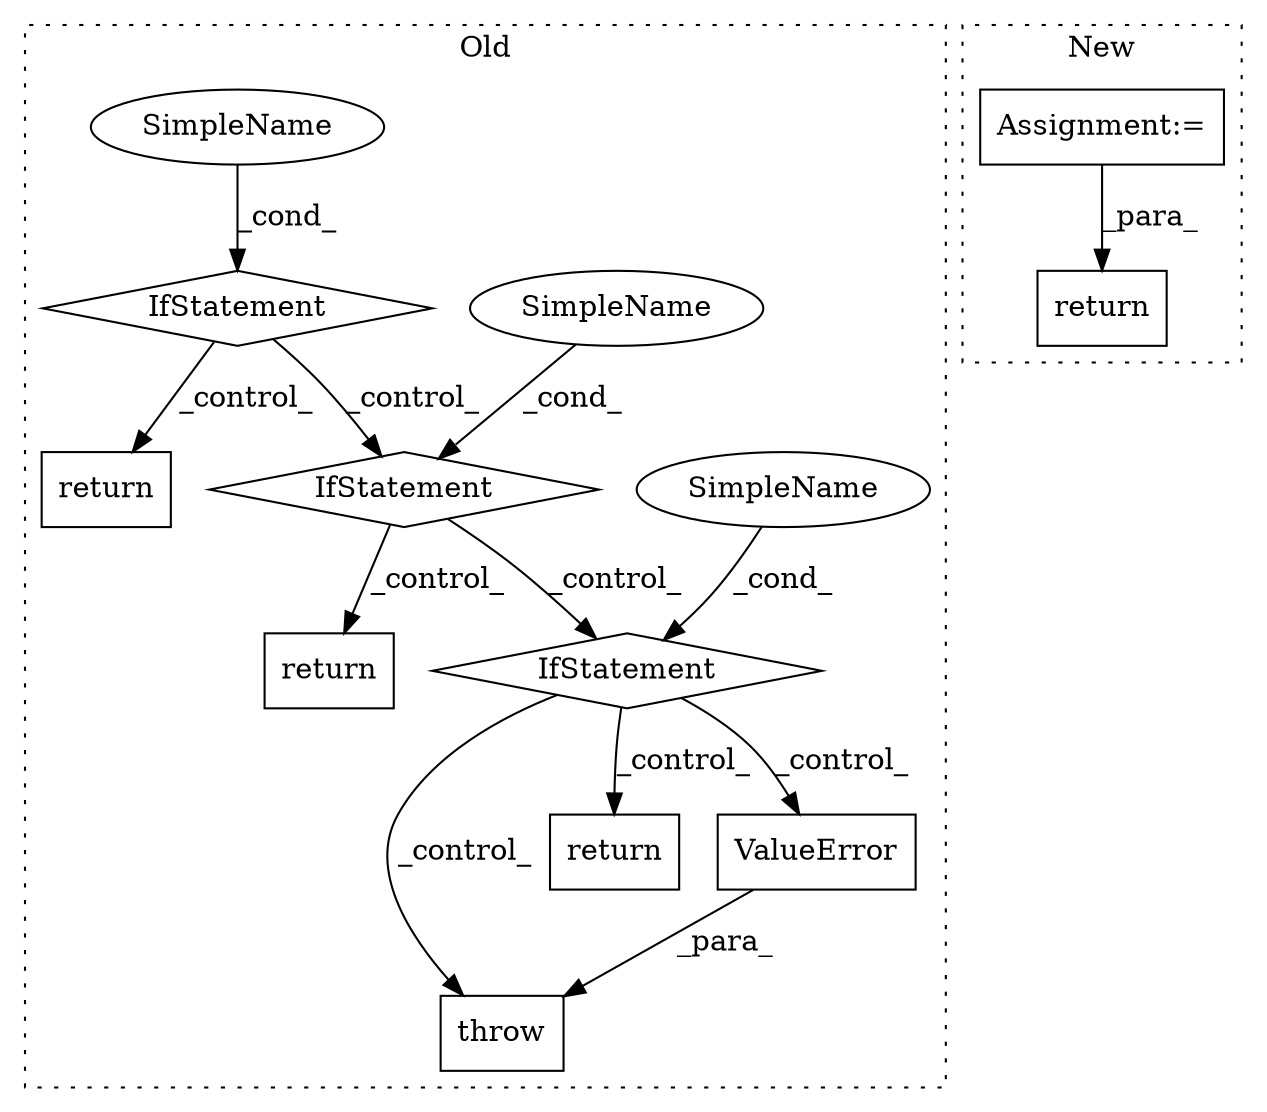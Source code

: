 digraph G {
subgraph cluster0 {
1 [label="throw" a="53" s="4832" l="6" shape="box"];
3 [label="IfStatement" a="25" s="4760,4819" l="10,3" shape="diamond"];
4 [label="SimpleName" a="42" s="" l="" shape="ellipse"];
5 [label="return" a="41" s="5108" l="7" shape="box"];
6 [label="ValueError" a="32" s="4838,4911" l="11,1" shape="box"];
7 [label="SimpleName" a="42" s="" l="" shape="ellipse"];
8 [label="IfStatement" a="25" s="4602,4638" l="4,2" shape="diamond"];
9 [label="return" a="41" s="5140" l="7" shape="box"];
10 [label="IfStatement" a="25" s="4712,4750" l="4,2" shape="diamond"];
11 [label="return" a="41" s="4648" l="7" shape="box"];
12 [label="SimpleName" a="42" s="" l="" shape="ellipse"];
label = "Old";
style="dotted";
}
subgraph cluster1 {
2 [label="return" a="41" s="5052" l="7" shape="box"];
13 [label="Assignment:=" a="7" s="4801" l="4" shape="box"];
label = "New";
style="dotted";
}
3 -> 1 [label="_control_"];
3 -> 6 [label="_control_"];
3 -> 5 [label="_control_"];
4 -> 3 [label="_cond_"];
6 -> 1 [label="_para_"];
7 -> 10 [label="_cond_"];
8 -> 11 [label="_control_"];
8 -> 10 [label="_control_"];
10 -> 3 [label="_control_"];
10 -> 9 [label="_control_"];
12 -> 8 [label="_cond_"];
13 -> 2 [label="_para_"];
}